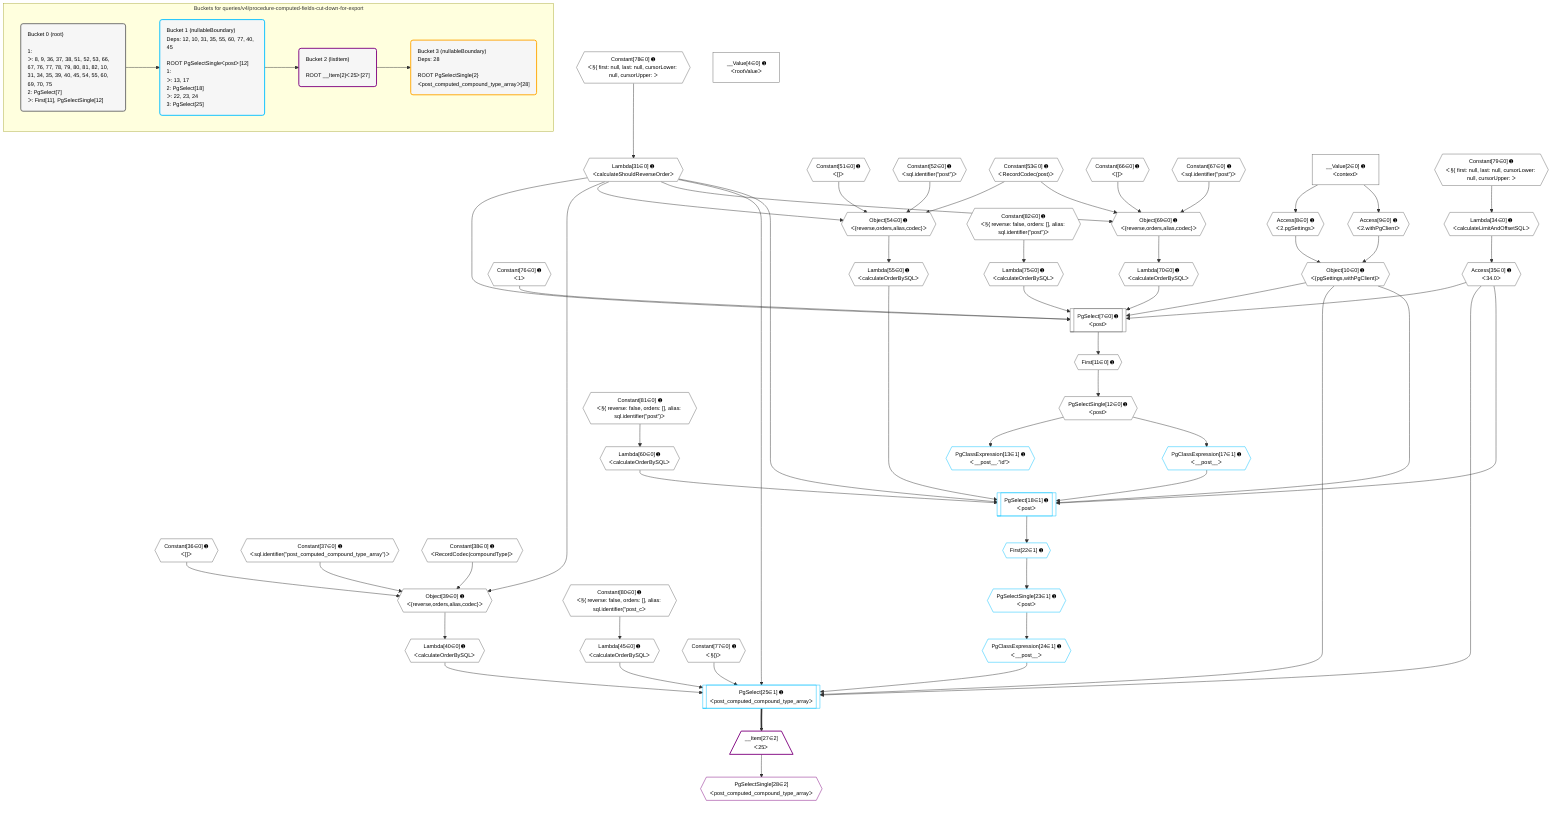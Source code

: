 %%{init: {'themeVariables': { 'fontSize': '12px'}}}%%
graph TD
    classDef path fill:#eee,stroke:#000,color:#000
    classDef plan fill:#fff,stroke-width:1px,color:#000
    classDef itemplan fill:#fff,stroke-width:2px,color:#000
    classDef unbatchedplan fill:#dff,stroke-width:1px,color:#000
    classDef sideeffectplan fill:#fcc,stroke-width:2px,color:#000
    classDef bucket fill:#f6f6f6,color:#000,stroke-width:2px,text-align:left


    %% plan dependencies
    PgSelect7[["PgSelect[7∈0] ➊<br />ᐸpostᐳ"]]:::plan
    Object10{{"Object[10∈0] ➊<br />ᐸ{pgSettings,withPgClient}ᐳ"}}:::plan
    Constant76{{"Constant[76∈0] ➊<br />ᐸ1ᐳ"}}:::plan
    Lambda31{{"Lambda[31∈0] ➊<br />ᐸcalculateShouldReverseOrderᐳ"}}:::plan
    Access35{{"Access[35∈0] ➊<br />ᐸ34.0ᐳ"}}:::plan
    Lambda70{{"Lambda[70∈0] ➊<br />ᐸcalculateOrderBySQLᐳ"}}:::plan
    Lambda75{{"Lambda[75∈0] ➊<br />ᐸcalculateOrderBySQLᐳ"}}:::plan
    Object10 & Constant76 & Lambda31 & Access35 & Lambda70 & Lambda75 --> PgSelect7
    Object39{{"Object[39∈0] ➊<br />ᐸ{reverse,orders,alias,codec}ᐳ"}}:::plan
    Constant36{{"Constant[36∈0] ➊<br />ᐸ[]ᐳ"}}:::plan
    Constant37{{"Constant[37∈0] ➊<br />ᐸsql.identifier(”post_computed_compound_type_array”)ᐳ"}}:::plan
    Constant38{{"Constant[38∈0] ➊<br />ᐸRecordCodec(compoundType)ᐳ"}}:::plan
    Lambda31 & Constant36 & Constant37 & Constant38 --> Object39
    Object54{{"Object[54∈0] ➊<br />ᐸ{reverse,orders,alias,codec}ᐳ"}}:::plan
    Constant51{{"Constant[51∈0] ➊<br />ᐸ[]ᐳ"}}:::plan
    Constant52{{"Constant[52∈0] ➊<br />ᐸsql.identifier(”post”)ᐳ"}}:::plan
    Constant53{{"Constant[53∈0] ➊<br />ᐸRecordCodec(post)ᐳ"}}:::plan
    Lambda31 & Constant51 & Constant52 & Constant53 --> Object54
    Object69{{"Object[69∈0] ➊<br />ᐸ{reverse,orders,alias,codec}ᐳ"}}:::plan
    Constant66{{"Constant[66∈0] ➊<br />ᐸ[]ᐳ"}}:::plan
    Constant67{{"Constant[67∈0] ➊<br />ᐸsql.identifier(”post”)ᐳ"}}:::plan
    Lambda31 & Constant66 & Constant67 & Constant53 --> Object69
    Access8{{"Access[8∈0] ➊<br />ᐸ2.pgSettingsᐳ"}}:::plan
    Access9{{"Access[9∈0] ➊<br />ᐸ2.withPgClientᐳ"}}:::plan
    Access8 & Access9 --> Object10
    __Value2["__Value[2∈0] ➊<br />ᐸcontextᐳ"]:::plan
    __Value2 --> Access8
    __Value2 --> Access9
    First11{{"First[11∈0] ➊"}}:::plan
    PgSelect7 --> First11
    PgSelectSingle12{{"PgSelectSingle[12∈0] ➊<br />ᐸpostᐳ"}}:::plan
    First11 --> PgSelectSingle12
    Constant78{{"Constant[78∈0] ➊<br />ᐸ§{ first: null, last: null, cursorLower: null, cursorUpper: ᐳ"}}:::plan
    Constant78 --> Lambda31
    Lambda34{{"Lambda[34∈0] ➊<br />ᐸcalculateLimitAndOffsetSQLᐳ"}}:::plan
    Constant79{{"Constant[79∈0] ➊<br />ᐸ§{ first: null, last: null, cursorLower: null, cursorUpper: ᐳ"}}:::plan
    Constant79 --> Lambda34
    Lambda34 --> Access35
    Lambda40{{"Lambda[40∈0] ➊<br />ᐸcalculateOrderBySQLᐳ"}}:::plan
    Object39 --> Lambda40
    Lambda45{{"Lambda[45∈0] ➊<br />ᐸcalculateOrderBySQLᐳ"}}:::plan
    Constant80{{"Constant[80∈0] ➊<br />ᐸ§{ reverse: false, orders: [], alias: sql.identifier(”post_cᐳ"}}:::plan
    Constant80 --> Lambda45
    Lambda55{{"Lambda[55∈0] ➊<br />ᐸcalculateOrderBySQLᐳ"}}:::plan
    Object54 --> Lambda55
    Lambda60{{"Lambda[60∈0] ➊<br />ᐸcalculateOrderBySQLᐳ"}}:::plan
    Constant81{{"Constant[81∈0] ➊<br />ᐸ§{ reverse: false, orders: [], alias: sql.identifier(”post”)ᐳ"}}:::plan
    Constant81 --> Lambda60
    Object69 --> Lambda70
    Constant82{{"Constant[82∈0] ➊<br />ᐸ§{ reverse: false, orders: [], alias: sql.identifier(”post”)ᐳ"}}:::plan
    Constant82 --> Lambda75
    __Value4["__Value[4∈0] ➊<br />ᐸrootValueᐳ"]:::plan
    Constant77{{"Constant[77∈0] ➊<br />ᐸ§{}ᐳ"}}:::plan
    PgSelect25[["PgSelect[25∈1] ➊<br />ᐸpost_computed_compound_type_arrayᐳ"]]:::plan
    PgClassExpression24{{"PgClassExpression[24∈1] ➊<br />ᐸ__post__ᐳ"}}:::plan
    Object10 & PgClassExpression24 & Constant77 & Lambda31 & Access35 & Lambda40 & Lambda45 --> PgSelect25
    PgSelect18[["PgSelect[18∈1] ➊<br />ᐸpostᐳ"]]:::plan
    PgClassExpression17{{"PgClassExpression[17∈1] ➊<br />ᐸ__post__ᐳ"}}:::plan
    Object10 & PgClassExpression17 & Lambda31 & Access35 & Lambda55 & Lambda60 --> PgSelect18
    PgClassExpression13{{"PgClassExpression[13∈1] ➊<br />ᐸ__post__.”id”ᐳ"}}:::plan
    PgSelectSingle12 --> PgClassExpression13
    PgSelectSingle12 --> PgClassExpression17
    First22{{"First[22∈1] ➊"}}:::plan
    PgSelect18 --> First22
    PgSelectSingle23{{"PgSelectSingle[23∈1] ➊<br />ᐸpostᐳ"}}:::plan
    First22 --> PgSelectSingle23
    PgSelectSingle23 --> PgClassExpression24
    __Item27[/"__Item[27∈2]<br />ᐸ25ᐳ"\]:::itemplan
    PgSelect25 ==> __Item27
    PgSelectSingle28{{"PgSelectSingle[28∈2]<br />ᐸpost_computed_compound_type_arrayᐳ"}}:::plan
    __Item27 --> PgSelectSingle28

    %% define steps

    subgraph "Buckets for queries/v4/procedure-computed-fields-cut-down-for-export"
    Bucket0("Bucket 0 (root)<br /><br />1: <br />ᐳ: 8, 9, 36, 37, 38, 51, 52, 53, 66, 67, 76, 77, 78, 79, 80, 81, 82, 10, 31, 34, 35, 39, 40, 45, 54, 55, 60, 69, 70, 75<br />2: PgSelect[7]<br />ᐳ: First[11], PgSelectSingle[12]"):::bucket
    classDef bucket0 stroke:#696969
    class Bucket0,__Value2,__Value4,PgSelect7,Access8,Access9,Object10,First11,PgSelectSingle12,Lambda31,Lambda34,Access35,Constant36,Constant37,Constant38,Object39,Lambda40,Lambda45,Constant51,Constant52,Constant53,Object54,Lambda55,Lambda60,Constant66,Constant67,Object69,Lambda70,Lambda75,Constant76,Constant77,Constant78,Constant79,Constant80,Constant81,Constant82 bucket0
    Bucket1("Bucket 1 (nullableBoundary)<br />Deps: 12, 10, 31, 35, 55, 60, 77, 40, 45<br /><br />ROOT PgSelectSingleᐸpostᐳ[12]<br />1: <br />ᐳ: 13, 17<br />2: PgSelect[18]<br />ᐳ: 22, 23, 24<br />3: PgSelect[25]"):::bucket
    classDef bucket1 stroke:#00bfff
    class Bucket1,PgClassExpression13,PgClassExpression17,PgSelect18,First22,PgSelectSingle23,PgClassExpression24,PgSelect25 bucket1
    Bucket2("Bucket 2 (listItem)<br /><br />ROOT __Item{2}ᐸ25ᐳ[27]"):::bucket
    classDef bucket2 stroke:#7f007f
    class Bucket2,__Item27,PgSelectSingle28 bucket2
    Bucket3("Bucket 3 (nullableBoundary)<br />Deps: 28<br /><br />ROOT PgSelectSingle{2}ᐸpost_computed_compound_type_arrayᐳ[28]"):::bucket
    classDef bucket3 stroke:#ffa500
    class Bucket3 bucket3
    Bucket0 --> Bucket1
    Bucket1 --> Bucket2
    Bucket2 --> Bucket3
    end